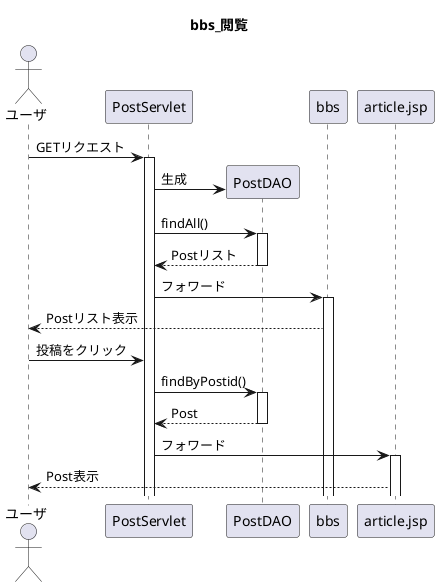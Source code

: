 @startuml
title bbs_閲覧
actor ユーザ
ユーザ -> PostServlet++:GETリクエスト
PostServlet -> PostDAO**:生成
PostServlet -> PostDAO++:findAll()
PostDAO --> PostServlet--:Postリスト
PostServlet -> bbs++:フォワード
bbs --> ユーザ:Postリスト表示
ユーザ -> PostServlet:投稿をクリック
PostServlet -> PostDAO++:findByPostid()
PostDAO --> PostServlet--:Post
PostServlet -> article.jsp++:フォワード
article.jsp --> ユーザ:Post表示

@enduml